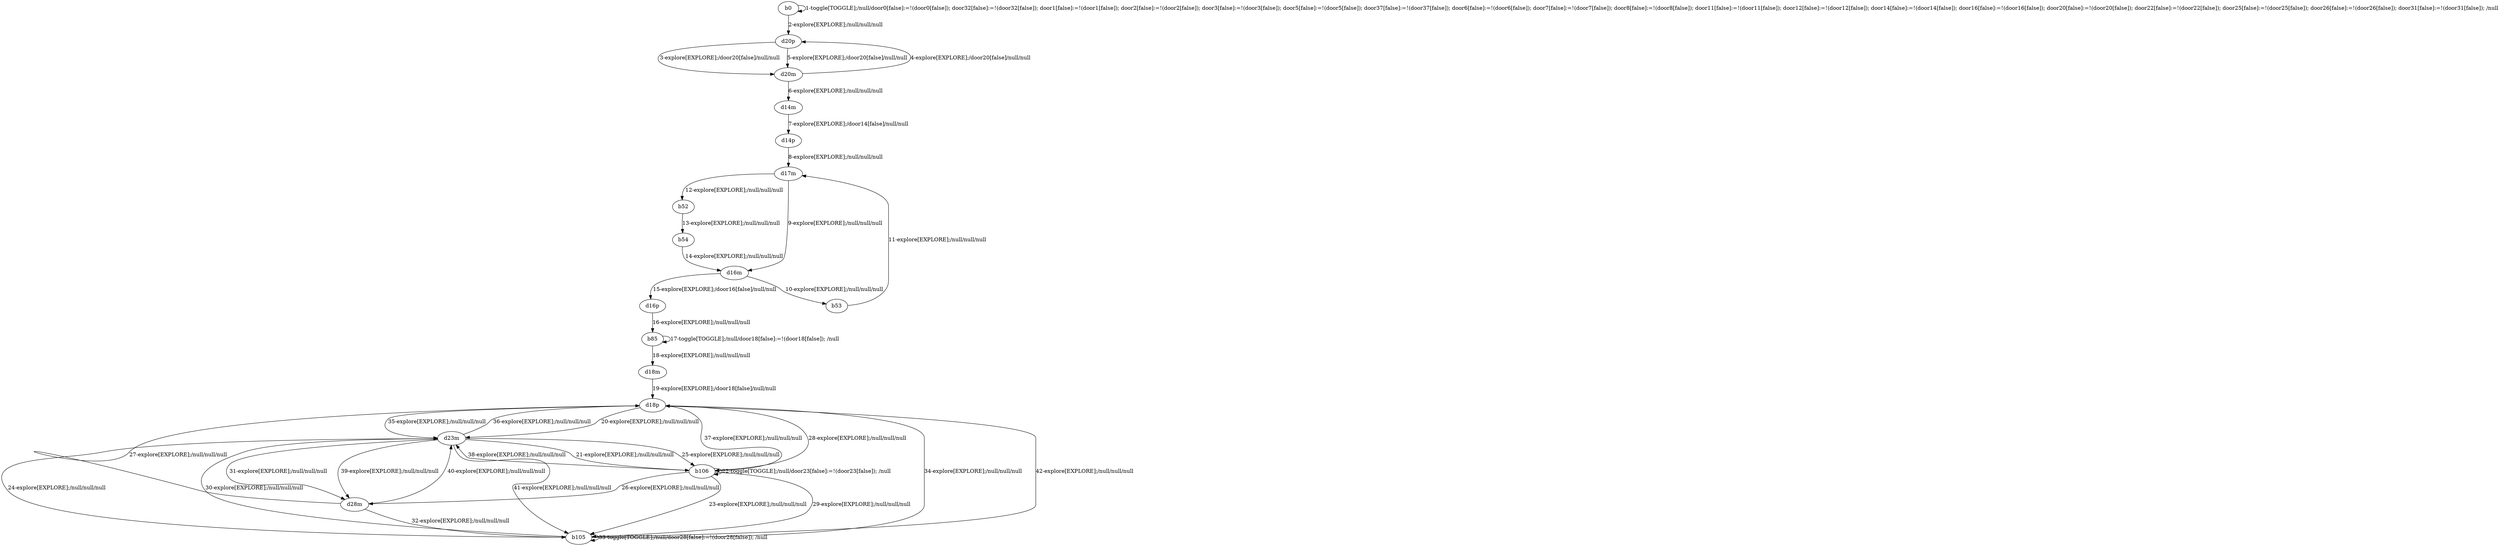 # Total number of goals covered by this test: 1
# d23m --> b105

digraph g {
"b0" -> "b0" [label = "1-toggle[TOGGLE];/null/door0[false]:=!(door0[false]); door32[false]:=!(door32[false]); door1[false]:=!(door1[false]); door2[false]:=!(door2[false]); door3[false]:=!(door3[false]); door5[false]:=!(door5[false]); door37[false]:=!(door37[false]); door6[false]:=!(door6[false]); door7[false]:=!(door7[false]); door8[false]:=!(door8[false]); door11[false]:=!(door11[false]); door12[false]:=!(door12[false]); door14[false]:=!(door14[false]); door16[false]:=!(door16[false]); door20[false]:=!(door20[false]); door22[false]:=!(door22[false]); door25[false]:=!(door25[false]); door26[false]:=!(door26[false]); door31[false]:=!(door31[false]); /null"];
"b0" -> "d20p" [label = "2-explore[EXPLORE];/null/null/null"];
"d20p" -> "d20m" [label = "3-explore[EXPLORE];/door20[false]/null/null"];
"d20m" -> "d20p" [label = "4-explore[EXPLORE];/door20[false]/null/null"];
"d20p" -> "d20m" [label = "5-explore[EXPLORE];/door20[false]/null/null"];
"d20m" -> "d14m" [label = "6-explore[EXPLORE];/null/null/null"];
"d14m" -> "d14p" [label = "7-explore[EXPLORE];/door14[false]/null/null"];
"d14p" -> "d17m" [label = "8-explore[EXPLORE];/null/null/null"];
"d17m" -> "d16m" [label = "9-explore[EXPLORE];/null/null/null"];
"d16m" -> "b53" [label = "10-explore[EXPLORE];/null/null/null"];
"b53" -> "d17m" [label = "11-explore[EXPLORE];/null/null/null"];
"d17m" -> "b52" [label = "12-explore[EXPLORE];/null/null/null"];
"b52" -> "b54" [label = "13-explore[EXPLORE];/null/null/null"];
"b54" -> "d16m" [label = "14-explore[EXPLORE];/null/null/null"];
"d16m" -> "d16p" [label = "15-explore[EXPLORE];/door16[false]/null/null"];
"d16p" -> "b85" [label = "16-explore[EXPLORE];/null/null/null"];
"b85" -> "b85" [label = "17-toggle[TOGGLE];/null/door18[false]:=!(door18[false]); /null"];
"b85" -> "d18m" [label = "18-explore[EXPLORE];/null/null/null"];
"d18m" -> "d18p" [label = "19-explore[EXPLORE];/door18[false]/null/null"];
"d18p" -> "d23m" [label = "20-explore[EXPLORE];/null/null/null"];
"d23m" -> "b106" [label = "21-explore[EXPLORE];/null/null/null"];
"b106" -> "b106" [label = "22-toggle[TOGGLE];/null/door23[false]:=!(door23[false]); /null"];
"b106" -> "b105" [label = "23-explore[EXPLORE];/null/null/null"];
"b105" -> "d23m" [label = "24-explore[EXPLORE];/null/null/null"];
"d23m" -> "b106" [label = "25-explore[EXPLORE];/null/null/null"];
"b106" -> "d28m" [label = "26-explore[EXPLORE];/null/null/null"];
"d28m" -> "d18p" [label = "27-explore[EXPLORE];/null/null/null"];
"d18p" -> "b106" [label = "28-explore[EXPLORE];/null/null/null"];
"b106" -> "b105" [label = "29-explore[EXPLORE];/null/null/null"];
"b105" -> "d23m" [label = "30-explore[EXPLORE];/null/null/null"];
"d23m" -> "d28m" [label = "31-explore[EXPLORE];/null/null/null"];
"d28m" -> "b105" [label = "32-explore[EXPLORE];/null/null/null"];
"b105" -> "b105" [label = "33-toggle[TOGGLE];/null/door28[false]:=!(door28[false]); /null"];
"b105" -> "d18p" [label = "34-explore[EXPLORE];/null/null/null"];
"d18p" -> "d23m" [label = "35-explore[EXPLORE];/null/null/null"];
"d23m" -> "d18p" [label = "36-explore[EXPLORE];/null/null/null"];
"d18p" -> "b106" [label = "37-explore[EXPLORE];/null/null/null"];
"b106" -> "d23m" [label = "38-explore[EXPLORE];/null/null/null"];
"d23m" -> "d28m" [label = "39-explore[EXPLORE];/null/null/null"];
"d28m" -> "d23m" [label = "40-explore[EXPLORE];/null/null/null"];
"d23m" -> "b105" [label = "41-explore[EXPLORE];/null/null/null"];
"b105" -> "d18p" [label = "42-explore[EXPLORE];/null/null/null"];
}